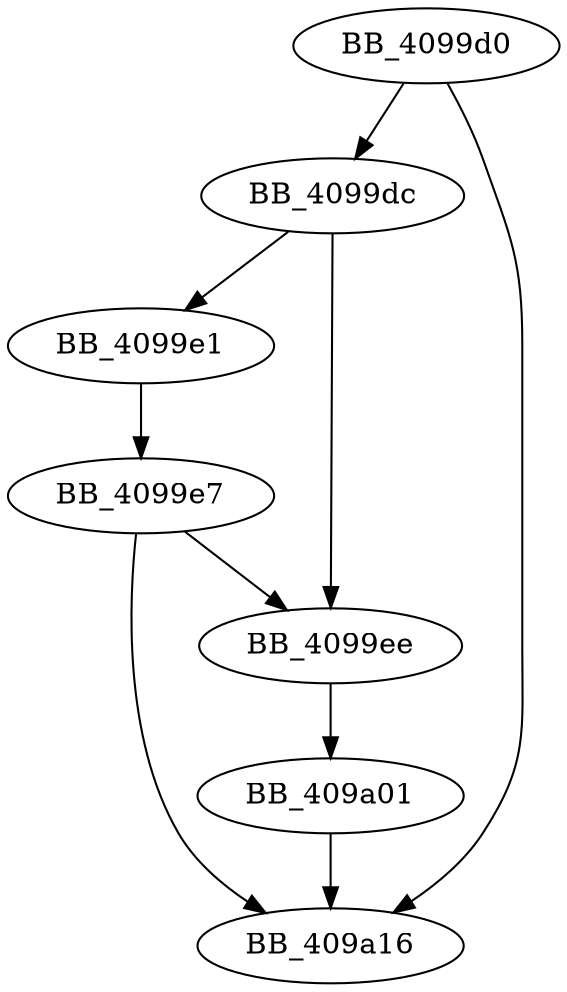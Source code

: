 DiGraph sub_4099D0{
BB_4099d0->BB_4099dc
BB_4099d0->BB_409a16
BB_4099dc->BB_4099e1
BB_4099dc->BB_4099ee
BB_4099e1->BB_4099e7
BB_4099e7->BB_4099ee
BB_4099e7->BB_409a16
BB_4099ee->BB_409a01
BB_409a01->BB_409a16
}
